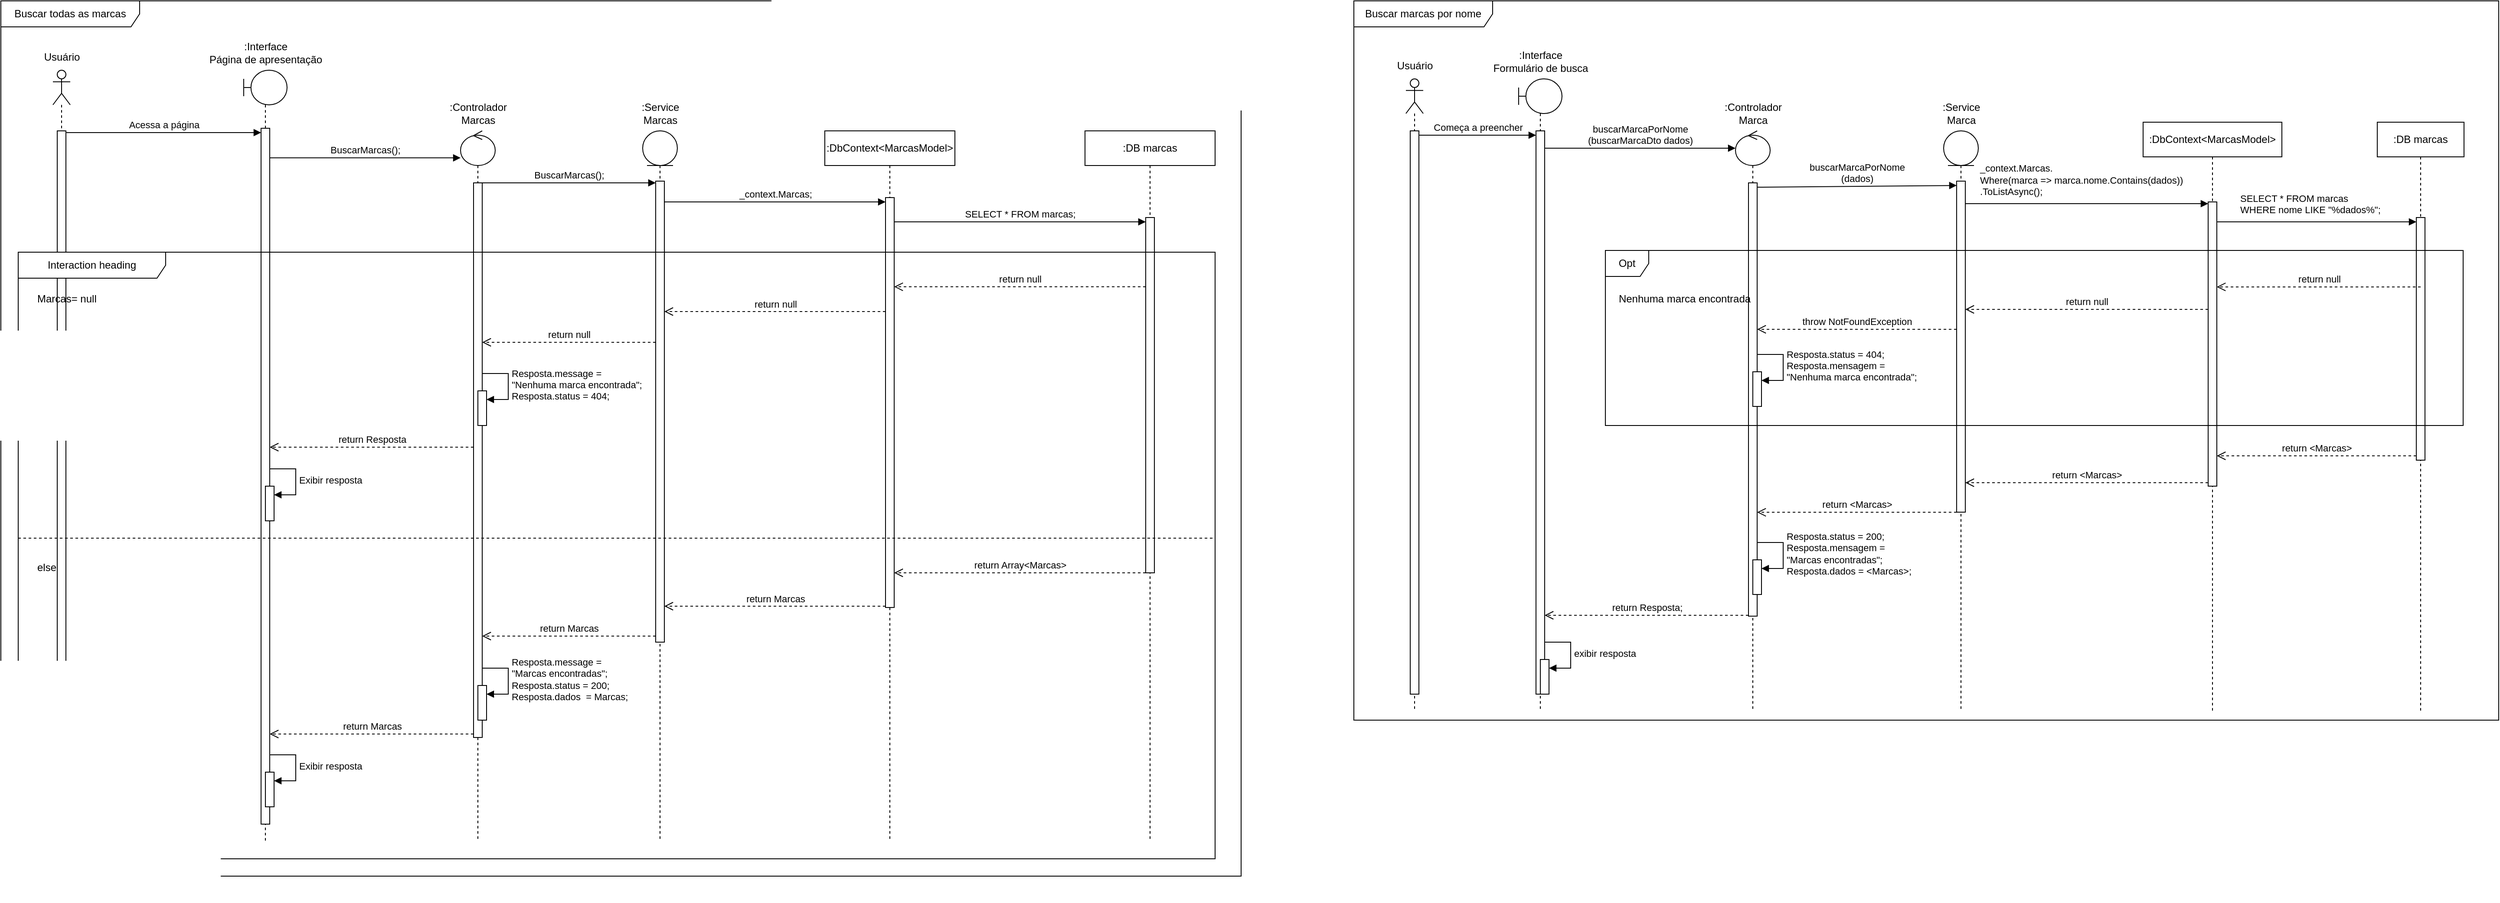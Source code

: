 <mxfile version="26.0.16">
  <diagram name="Page-1" id="2YBvvXClWsGukQMizWep">
    <mxGraphModel dx="1736" dy="1055" grid="1" gridSize="10" guides="1" tooltips="1" connect="1" arrows="1" fold="1" page="1" pageScale="1" pageWidth="850" pageHeight="1100" math="0" shadow="0">
      <root>
        <mxCell id="0" />
        <mxCell id="1" parent="0" />
        <mxCell id="F06PIi5OJ8OJ5BxMcxlW-1" value="Buscar todas as&lt;span style=&quot;background-color: transparent; color: light-dark(rgb(0, 0, 0), rgb(255, 255, 255));&quot;&gt;&amp;nbsp;marcas&lt;/span&gt;" style="shape=umlFrame;whiteSpace=wrap;html=1;pointerEvents=0;recursiveResize=0;container=1;collapsible=0;width=160;" parent="1" vertex="1">
          <mxGeometry x="40" y="40" width="1430" height="1010" as="geometry" />
        </mxCell>
        <mxCell id="F06PIi5OJ8OJ5BxMcxlW-4" value="" style="group" parent="F06PIi5OJ8OJ5BxMcxlW-1" vertex="1" connectable="0">
          <mxGeometry x="40" y="50" width="1380" height="990" as="geometry" />
        </mxCell>
        <mxCell id="F06PIi5OJ8OJ5BxMcxlW-2" value="" style="shape=umlLifeline;perimeter=lifelinePerimeter;whiteSpace=wrap;html=1;container=1;dropTarget=0;collapsible=0;recursiveResize=0;outlineConnect=0;portConstraint=eastwest;newEdgeStyle={&quot;curved&quot;:0,&quot;rounded&quot;:0};participant=umlActor;" parent="F06PIi5OJ8OJ5BxMcxlW-4" vertex="1">
          <mxGeometry x="20" y="30" width="20" height="890" as="geometry" />
        </mxCell>
        <mxCell id="LXZxsmRvjfErrFgQ1Okr-4" value="" style="html=1;points=[[0,0,0,0,5],[0,1,0,0,-5],[1,0,0,0,5],[1,1,0,0,-5]];perimeter=orthogonalPerimeter;outlineConnect=0;targetShapes=umlLifeline;portConstraint=eastwest;newEdgeStyle={&quot;curved&quot;:0,&quot;rounded&quot;:0};" parent="F06PIi5OJ8OJ5BxMcxlW-2" vertex="1">
          <mxGeometry x="5" y="70" width="10" height="800" as="geometry" />
        </mxCell>
        <mxCell id="F06PIi5OJ8OJ5BxMcxlW-3" value="Usuário" style="text;html=1;align=center;verticalAlign=middle;resizable=0;points=[];autosize=1;strokeColor=none;fillColor=none;" parent="F06PIi5OJ8OJ5BxMcxlW-4" vertex="1">
          <mxGeometry width="60" height="30" as="geometry" />
        </mxCell>
        <mxCell id="F06PIi5OJ8OJ5BxMcxlW-7" value="" style="group" parent="F06PIi5OJ8OJ5BxMcxlW-1" vertex="1" connectable="0">
          <mxGeometry x="230" y="40" width="150" height="1000" as="geometry" />
        </mxCell>
        <mxCell id="F06PIi5OJ8OJ5BxMcxlW-5" value="" style="shape=umlLifeline;perimeter=lifelinePerimeter;whiteSpace=wrap;html=1;container=1;dropTarget=0;collapsible=0;recursiveResize=0;outlineConnect=0;portConstraint=eastwest;newEdgeStyle={&quot;curved&quot;:0,&quot;rounded&quot;:0};participant=umlBoundary;" parent="F06PIi5OJ8OJ5BxMcxlW-7" vertex="1">
          <mxGeometry x="50" y="40" width="50" height="890" as="geometry" />
        </mxCell>
        <mxCell id="LXZxsmRvjfErrFgQ1Okr-1" value="" style="html=1;points=[[0,0,0,0,5],[0,1,0,0,-5],[1,0,0,0,5],[1,1,0,0,-5]];perimeter=orthogonalPerimeter;outlineConnect=0;targetShapes=umlLifeline;portConstraint=eastwest;newEdgeStyle={&quot;curved&quot;:0,&quot;rounded&quot;:0};" parent="F06PIi5OJ8OJ5BxMcxlW-5" vertex="1">
          <mxGeometry x="20" y="67" width="10" height="803" as="geometry" />
        </mxCell>
        <mxCell id="F06PIi5OJ8OJ5BxMcxlW-6" value=":Interface&lt;div&gt;Página de apresentação&lt;/div&gt;" style="text;html=1;align=center;verticalAlign=middle;resizable=0;points=[];autosize=1;strokeColor=none;fillColor=none;" parent="F06PIi5OJ8OJ5BxMcxlW-7" vertex="1">
          <mxGeometry width="150" height="40" as="geometry" />
        </mxCell>
        <mxCell id="m9mKvb3jiyuw4knPAqn1-3" value="" style="group" parent="F06PIi5OJ8OJ5BxMcxlW-1" vertex="1" connectable="0">
          <mxGeometry x="505" y="110" width="90" height="930" as="geometry" />
        </mxCell>
        <mxCell id="m9mKvb3jiyuw4knPAqn1-1" value="" style="shape=umlLifeline;perimeter=lifelinePerimeter;whiteSpace=wrap;html=1;container=1;dropTarget=0;collapsible=0;recursiveResize=0;outlineConnect=0;portConstraint=eastwest;newEdgeStyle={&quot;curved&quot;:0,&quot;rounded&quot;:0};participant=umlControl;" parent="m9mKvb3jiyuw4knPAqn1-3" vertex="1">
          <mxGeometry x="25" y="40" width="40" height="820" as="geometry" />
        </mxCell>
        <mxCell id="LXZxsmRvjfErrFgQ1Okr-25" value="" style="html=1;points=[[0,0,0,0,5],[0,1,0,0,-5],[1,0,0,0,5],[1,1,0,0,-5]];perimeter=orthogonalPerimeter;outlineConnect=0;targetShapes=umlLifeline;portConstraint=eastwest;newEdgeStyle={&quot;curved&quot;:0,&quot;rounded&quot;:0};" parent="m9mKvb3jiyuw4knPAqn1-1" vertex="1">
          <mxGeometry x="15" y="60" width="10" height="640" as="geometry" />
        </mxCell>
        <mxCell id="m9mKvb3jiyuw4knPAqn1-2" value=":Controlador&lt;div&gt;Marcas&lt;/div&gt;" style="text;html=1;align=center;verticalAlign=middle;resizable=0;points=[];autosize=1;strokeColor=none;fillColor=none;" parent="m9mKvb3jiyuw4knPAqn1-3" vertex="1">
          <mxGeometry width="90" height="40" as="geometry" />
        </mxCell>
        <mxCell id="LXZxsmRvjfErrFgQ1Okr-60" value="" style="html=1;points=[[0,0,0,0,5],[0,1,0,0,-5],[1,0,0,0,5],[1,1,0,0,-5]];perimeter=orthogonalPerimeter;outlineConnect=0;targetShapes=umlLifeline;portConstraint=eastwest;newEdgeStyle={&quot;curved&quot;:0,&quot;rounded&quot;:0};" parent="m9mKvb3jiyuw4knPAqn1-3" vertex="1">
          <mxGeometry x="45" y="680" width="10" height="40" as="geometry" />
        </mxCell>
        <mxCell id="LXZxsmRvjfErrFgQ1Okr-61" value="Resposta.message =&amp;nbsp;&lt;div&gt;&quot;Marcas encontradas&quot;;&lt;/div&gt;&lt;div&gt;Resposta.status = 200;&lt;/div&gt;&lt;div&gt;Resposta.dados&amp;nbsp; = Marcas;&lt;/div&gt;" style="html=1;align=left;spacingLeft=2;endArrow=block;rounded=0;edgeStyle=orthogonalEdgeStyle;curved=0;rounded=0;" parent="m9mKvb3jiyuw4knPAqn1-3" target="LXZxsmRvjfErrFgQ1Okr-60" edge="1">
          <mxGeometry relative="1" as="geometry">
            <mxPoint x="50" y="660" as="sourcePoint" />
            <Array as="points">
              <mxPoint x="80" y="690" />
            </Array>
          </mxGeometry>
        </mxCell>
        <mxCell id="LXZxsmRvjfErrFgQ1Okr-2" value="Acessa a página" style="html=1;verticalAlign=bottom;endArrow=block;curved=0;rounded=0;entryX=0;entryY=0;entryDx=0;entryDy=5;" parent="F06PIi5OJ8OJ5BxMcxlW-1" source="LXZxsmRvjfErrFgQ1Okr-4" target="LXZxsmRvjfErrFgQ1Okr-1" edge="1">
          <mxGeometry relative="1" as="geometry">
            <mxPoint x="230" y="195" as="sourcePoint" />
          </mxGeometry>
        </mxCell>
        <mxCell id="LXZxsmRvjfErrFgQ1Okr-5" value="" style="group" parent="F06PIi5OJ8OJ5BxMcxlW-1" vertex="1" connectable="0">
          <mxGeometry x="725" y="110" width="70" height="930" as="geometry" />
        </mxCell>
        <mxCell id="m9mKvb3jiyuw4knPAqn1-4" value="" style="shape=umlLifeline;perimeter=lifelinePerimeter;whiteSpace=wrap;html=1;container=1;dropTarget=0;collapsible=0;recursiveResize=0;outlineConnect=0;portConstraint=eastwest;newEdgeStyle={&quot;curved&quot;:0,&quot;rounded&quot;:0};participant=umlEntity;" parent="LXZxsmRvjfErrFgQ1Okr-5" vertex="1">
          <mxGeometry x="15" y="40" width="40" height="820" as="geometry" />
        </mxCell>
        <mxCell id="LXZxsmRvjfErrFgQ1Okr-28" value="" style="html=1;points=[[0,0,0,0,5],[0,1,0,0,-5],[1,0,0,0,5],[1,1,0,0,-5]];perimeter=orthogonalPerimeter;outlineConnect=0;targetShapes=umlLifeline;portConstraint=eastwest;newEdgeStyle={&quot;curved&quot;:0,&quot;rounded&quot;:0};" parent="m9mKvb3jiyuw4knPAqn1-4" vertex="1">
          <mxGeometry x="15" y="58" width="10" height="532" as="geometry" />
        </mxCell>
        <mxCell id="m9mKvb3jiyuw4knPAqn1-5" value=":Service&lt;div&gt;Marcas&lt;/div&gt;" style="text;html=1;align=center;verticalAlign=middle;resizable=0;points=[];autosize=1;strokeColor=none;fillColor=none;" parent="LXZxsmRvjfErrFgQ1Okr-5" vertex="1">
          <mxGeometry width="70" height="40" as="geometry" />
        </mxCell>
        <mxCell id="LXZxsmRvjfErrFgQ1Okr-6" value=":DbContext&amp;lt;MarcasModel&amp;gt;" style="shape=umlLifeline;perimeter=lifelinePerimeter;whiteSpace=wrap;html=1;container=1;dropTarget=0;collapsible=0;recursiveResize=0;outlineConnect=0;portConstraint=eastwest;newEdgeStyle={&quot;curved&quot;:0,&quot;rounded&quot;:0};size=40;" parent="F06PIi5OJ8OJ5BxMcxlW-1" vertex="1">
          <mxGeometry x="950" y="150" width="150" height="820" as="geometry" />
        </mxCell>
        <mxCell id="LXZxsmRvjfErrFgQ1Okr-31" value="" style="html=1;points=[[0,0,0,0,5],[0,1,0,0,-5],[1,0,0,0,5],[1,1,0,0,-5]];perimeter=orthogonalPerimeter;outlineConnect=0;targetShapes=umlLifeline;portConstraint=eastwest;newEdgeStyle={&quot;curved&quot;:0,&quot;rounded&quot;:0};" parent="LXZxsmRvjfErrFgQ1Okr-6" vertex="1">
          <mxGeometry x="70" y="77" width="10" height="473" as="geometry" />
        </mxCell>
        <mxCell id="LXZxsmRvjfErrFgQ1Okr-24" value=":DB marcas" style="shape=umlLifeline;perimeter=lifelinePerimeter;whiteSpace=wrap;html=1;container=1;dropTarget=0;collapsible=0;recursiveResize=0;outlineConnect=0;portConstraint=eastwest;newEdgeStyle={&quot;curved&quot;:0,&quot;rounded&quot;:0};size=40;" parent="F06PIi5OJ8OJ5BxMcxlW-1" vertex="1">
          <mxGeometry x="1250" y="150" width="150" height="820" as="geometry" />
        </mxCell>
        <mxCell id="LXZxsmRvjfErrFgQ1Okr-34" value="" style="html=1;points=[[0,0,0,0,5],[0,1,0,0,-5],[1,0,0,0,5],[1,1,0,0,-5]];perimeter=orthogonalPerimeter;outlineConnect=0;targetShapes=umlLifeline;portConstraint=eastwest;newEdgeStyle={&quot;curved&quot;:0,&quot;rounded&quot;:0};" parent="LXZxsmRvjfErrFgQ1Okr-24" vertex="1">
          <mxGeometry x="70" y="100" width="10" height="410" as="geometry" />
        </mxCell>
        <mxCell id="LXZxsmRvjfErrFgQ1Okr-26" value="BuscarMarcas();" style="html=1;verticalAlign=bottom;endArrow=block;curved=0;rounded=0;entryX=0;entryY=0.038;entryDx=0;entryDy=0;entryPerimeter=0;" parent="F06PIi5OJ8OJ5BxMcxlW-1" source="LXZxsmRvjfErrFgQ1Okr-1" target="m9mKvb3jiyuw4knPAqn1-1" edge="1">
          <mxGeometry relative="1" as="geometry">
            <mxPoint x="475" y="175" as="sourcePoint" />
            <mxPoint x="410" y="175" as="targetPoint" />
          </mxGeometry>
        </mxCell>
        <mxCell id="LXZxsmRvjfErrFgQ1Okr-29" value="BuscarMarcas();" style="html=1;verticalAlign=bottom;endArrow=block;curved=0;rounded=0;entryX=0;entryY=0;entryDx=0;entryDy=5;" parent="F06PIi5OJ8OJ5BxMcxlW-1" edge="1">
          <mxGeometry relative="1" as="geometry">
            <mxPoint x="555" y="210" as="sourcePoint" />
            <mxPoint x="755" y="210" as="targetPoint" />
          </mxGeometry>
        </mxCell>
        <mxCell id="LXZxsmRvjfErrFgQ1Okr-32" value="_context.Marcas;" style="html=1;verticalAlign=bottom;endArrow=block;curved=0;rounded=0;entryX=0;entryY=0;entryDx=0;entryDy=5;" parent="F06PIi5OJ8OJ5BxMcxlW-1" source="LXZxsmRvjfErrFgQ1Okr-28" target="LXZxsmRvjfErrFgQ1Okr-31" edge="1">
          <mxGeometry relative="1" as="geometry">
            <mxPoint x="990" y="232" as="sourcePoint" />
          </mxGeometry>
        </mxCell>
        <mxCell id="LXZxsmRvjfErrFgQ1Okr-35" value="SELECT * FROM marcas;" style="html=1;verticalAlign=bottom;endArrow=block;curved=0;rounded=0;entryX=0;entryY=0;entryDx=0;entryDy=5;" parent="F06PIi5OJ8OJ5BxMcxlW-1" source="LXZxsmRvjfErrFgQ1Okr-31" target="LXZxsmRvjfErrFgQ1Okr-34" edge="1">
          <mxGeometry relative="1" as="geometry">
            <mxPoint x="1360" y="255" as="sourcePoint" />
          </mxGeometry>
        </mxCell>
        <mxCell id="LXZxsmRvjfErrFgQ1Okr-42" value="return null" style="html=1;verticalAlign=bottom;endArrow=open;dashed=1;endSize=8;curved=0;rounded=0;exitX=0;exitY=0.233;exitDx=0;exitDy=0;exitPerimeter=0;" parent="F06PIi5OJ8OJ5BxMcxlW-1" edge="1">
          <mxGeometry relative="1" as="geometry">
            <mxPoint x="1320" y="329.9" as="sourcePoint" />
            <mxPoint x="1030" y="329.9" as="targetPoint" />
            <mxPoint as="offset" />
          </mxGeometry>
        </mxCell>
        <mxCell id="LXZxsmRvjfErrFgQ1Okr-43" value="return null" style="html=1;verticalAlign=bottom;endArrow=open;dashed=1;endSize=8;curved=0;rounded=0;" parent="F06PIi5OJ8OJ5BxMcxlW-1" edge="1">
          <mxGeometry relative="1" as="geometry">
            <mxPoint x="1020.0" y="358.5" as="sourcePoint" />
            <mxPoint x="765.0" y="358.5" as="targetPoint" />
          </mxGeometry>
        </mxCell>
        <mxCell id="LXZxsmRvjfErrFgQ1Okr-44" value="return null" style="html=1;verticalAlign=bottom;endArrow=open;dashed=1;endSize=8;curved=0;rounded=0;" parent="F06PIi5OJ8OJ5BxMcxlW-1" edge="1">
          <mxGeometry relative="1" as="geometry">
            <mxPoint x="755" y="394" as="sourcePoint" />
            <mxPoint x="555" y="394" as="targetPoint" />
          </mxGeometry>
        </mxCell>
        <mxCell id="LXZxsmRvjfErrFgQ1Okr-47" value="Interaction heading" style="shape=umlFrame;whiteSpace=wrap;html=1;pointerEvents=0;recursiveResize=0;container=1;collapsible=0;width=170;" parent="F06PIi5OJ8OJ5BxMcxlW-1" vertex="1">
          <mxGeometry x="20" y="290" width="1380" height="700" as="geometry" />
        </mxCell>
        <mxCell id="LXZxsmRvjfErrFgQ1Okr-48" value="Marcas= null" style="text;html=1;" parent="LXZxsmRvjfErrFgQ1Okr-47" vertex="1">
          <mxGeometry width="100" height="20" relative="1" as="geometry">
            <mxPoint x="20" y="40" as="offset" />
          </mxGeometry>
        </mxCell>
        <mxCell id="LXZxsmRvjfErrFgQ1Okr-49" value="else" style="line;strokeWidth=1;dashed=1;labelPosition=center;verticalLabelPosition=bottom;align=left;verticalAlign=top;spacingLeft=20;spacingTop=15;html=1;whiteSpace=wrap;" parent="LXZxsmRvjfErrFgQ1Okr-47" vertex="1">
          <mxGeometry y="325" width="1380" height="10" as="geometry" />
        </mxCell>
        <mxCell id="LXZxsmRvjfErrFgQ1Okr-50" value="" style="html=1;points=[[0,0,0,0,5],[0,1,0,0,-5],[1,0,0,0,5],[1,1,0,0,-5]];perimeter=orthogonalPerimeter;outlineConnect=0;targetShapes=umlLifeline;portConstraint=eastwest;newEdgeStyle={&quot;curved&quot;:0,&quot;rounded&quot;:0};" parent="LXZxsmRvjfErrFgQ1Okr-47" vertex="1">
          <mxGeometry x="530" y="160" width="10" height="40" as="geometry" />
        </mxCell>
        <mxCell id="LXZxsmRvjfErrFgQ1Okr-51" value="Resposta.message =&lt;div&gt;&quot;Nenhuma marca encontrada&quot;;&lt;/div&gt;&lt;div&gt;Resposta.status = 404;&lt;/div&gt;" style="html=1;align=left;spacingLeft=2;endArrow=block;rounded=0;edgeStyle=orthogonalEdgeStyle;curved=0;rounded=0;" parent="LXZxsmRvjfErrFgQ1Okr-47" target="LXZxsmRvjfErrFgQ1Okr-50" edge="1">
          <mxGeometry relative="1" as="geometry">
            <mxPoint x="535" y="140" as="sourcePoint" />
            <Array as="points">
              <mxPoint x="565" y="170" />
            </Array>
          </mxGeometry>
        </mxCell>
        <mxCell id="LXZxsmRvjfErrFgQ1Okr-54" value="" style="html=1;points=[[0,0,0,0,5],[0,1,0,0,-5],[1,0,0,0,5],[1,1,0,0,-5]];perimeter=orthogonalPerimeter;outlineConnect=0;targetShapes=umlLifeline;portConstraint=eastwest;newEdgeStyle={&quot;curved&quot;:0,&quot;rounded&quot;:0};" parent="LXZxsmRvjfErrFgQ1Okr-47" vertex="1">
          <mxGeometry x="285" y="270" width="10" height="40" as="geometry" />
        </mxCell>
        <mxCell id="LXZxsmRvjfErrFgQ1Okr-55" value="Exibir resposta" style="html=1;align=left;spacingLeft=2;endArrow=block;rounded=0;edgeStyle=orthogonalEdgeStyle;curved=0;rounded=0;" parent="LXZxsmRvjfErrFgQ1Okr-47" target="LXZxsmRvjfErrFgQ1Okr-54" edge="1">
          <mxGeometry relative="1" as="geometry">
            <mxPoint x="290" y="250" as="sourcePoint" />
            <Array as="points">
              <mxPoint x="320" y="280" />
            </Array>
          </mxGeometry>
        </mxCell>
        <mxCell id="7OfbXGPxq7BBRbcCF2gW-1" value="" style="html=1;points=[[0,0,0,0,5],[0,1,0,0,-5],[1,0,0,0,5],[1,1,0,0,-5]];perimeter=orthogonalPerimeter;outlineConnect=0;targetShapes=umlLifeline;portConstraint=eastwest;newEdgeStyle={&quot;curved&quot;:0,&quot;rounded&quot;:0};" vertex="1" parent="LXZxsmRvjfErrFgQ1Okr-47">
          <mxGeometry x="285" y="600" width="10" height="40" as="geometry" />
        </mxCell>
        <mxCell id="7OfbXGPxq7BBRbcCF2gW-2" value="Exibir resposta" style="html=1;align=left;spacingLeft=2;endArrow=block;rounded=0;edgeStyle=orthogonalEdgeStyle;curved=0;rounded=0;" edge="1" target="7OfbXGPxq7BBRbcCF2gW-1" parent="LXZxsmRvjfErrFgQ1Okr-47">
          <mxGeometry relative="1" as="geometry">
            <mxPoint x="290" y="580" as="sourcePoint" />
            <Array as="points">
              <mxPoint x="320" y="610" />
            </Array>
          </mxGeometry>
        </mxCell>
        <mxCell id="LXZxsmRvjfErrFgQ1Okr-53" value="return Resposta" style="html=1;verticalAlign=bottom;endArrow=open;dashed=1;endSize=8;curved=0;rounded=0;" parent="F06PIi5OJ8OJ5BxMcxlW-1" edge="1">
          <mxGeometry relative="1" as="geometry">
            <mxPoint x="545" y="515.0" as="sourcePoint" />
            <mxPoint x="310" y="515.0" as="targetPoint" />
          </mxGeometry>
        </mxCell>
        <mxCell id="LXZxsmRvjfErrFgQ1Okr-56" value="return Array&amp;lt;Marcas&amp;gt;" style="html=1;verticalAlign=bottom;endArrow=open;dashed=1;endSize=8;curved=0;rounded=0;" parent="F06PIi5OJ8OJ5BxMcxlW-1" edge="1">
          <mxGeometry relative="1" as="geometry">
            <mxPoint x="1320" y="660" as="sourcePoint" />
            <mxPoint x="1030" y="660" as="targetPoint" />
          </mxGeometry>
        </mxCell>
        <mxCell id="LXZxsmRvjfErrFgQ1Okr-57" value="return Marcas" style="html=1;verticalAlign=bottom;endArrow=open;dashed=1;endSize=8;curved=0;rounded=0;" parent="F06PIi5OJ8OJ5BxMcxlW-1" edge="1">
          <mxGeometry relative="1" as="geometry">
            <mxPoint x="1020" y="698.5" as="sourcePoint" />
            <mxPoint x="765" y="698.5" as="targetPoint" />
          </mxGeometry>
        </mxCell>
        <mxCell id="LXZxsmRvjfErrFgQ1Okr-58" value="return Marcas" style="html=1;verticalAlign=bottom;endArrow=open;dashed=1;endSize=8;curved=0;rounded=0;" parent="F06PIi5OJ8OJ5BxMcxlW-1" edge="1">
          <mxGeometry relative="1" as="geometry">
            <mxPoint x="755" y="733" as="sourcePoint" />
            <mxPoint x="555" y="733" as="targetPoint" />
          </mxGeometry>
        </mxCell>
        <mxCell id="LXZxsmRvjfErrFgQ1Okr-59" value="return Marcas" style="html=1;verticalAlign=bottom;endArrow=open;dashed=1;endSize=8;curved=0;rounded=0;" parent="F06PIi5OJ8OJ5BxMcxlW-1" edge="1">
          <mxGeometry relative="1" as="geometry">
            <mxPoint x="545" y="846" as="sourcePoint" />
            <mxPoint x="310" y="846" as="targetPoint" />
          </mxGeometry>
        </mxCell>
        <mxCell id="7OfbXGPxq7BBRbcCF2gW-4" value="Buscar marcas por nome" style="shape=umlFrame;whiteSpace=wrap;html=1;pointerEvents=0;recursiveResize=0;container=1;collapsible=0;width=160;" vertex="1" parent="1">
          <mxGeometry x="1600" y="40" width="1320" height="830" as="geometry" />
        </mxCell>
        <mxCell id="7OfbXGPxq7BBRbcCF2gW-7" value="" style="group" vertex="1" connectable="0" parent="7OfbXGPxq7BBRbcCF2gW-4">
          <mxGeometry x="40" y="60" width="60" height="910" as="geometry" />
        </mxCell>
        <mxCell id="7OfbXGPxq7BBRbcCF2gW-5" value="" style="shape=umlLifeline;perimeter=lifelinePerimeter;whiteSpace=wrap;html=1;container=1;dropTarget=0;collapsible=0;recursiveResize=0;outlineConnect=0;portConstraint=eastwest;newEdgeStyle={&quot;curved&quot;:0,&quot;rounded&quot;:0};participant=umlActor;" vertex="1" parent="7OfbXGPxq7BBRbcCF2gW-7">
          <mxGeometry x="20" y="30" width="20" height="730" as="geometry" />
        </mxCell>
        <mxCell id="7OfbXGPxq7BBRbcCF2gW-14" value="" style="html=1;points=[[0,0,0,0,5],[0,1,0,0,-5],[1,0,0,0,5],[1,1,0,0,-5]];perimeter=orthogonalPerimeter;outlineConnect=0;targetShapes=umlLifeline;portConstraint=eastwest;newEdgeStyle={&quot;curved&quot;:0,&quot;rounded&quot;:0};" vertex="1" parent="7OfbXGPxq7BBRbcCF2gW-5">
          <mxGeometry x="5" y="60" width="10" height="650" as="geometry" />
        </mxCell>
        <mxCell id="7OfbXGPxq7BBRbcCF2gW-6" value="Usuário" style="text;html=1;align=center;verticalAlign=middle;resizable=0;points=[];autosize=1;strokeColor=none;fillColor=none;" vertex="1" parent="7OfbXGPxq7BBRbcCF2gW-7">
          <mxGeometry width="60" height="30" as="geometry" />
        </mxCell>
        <mxCell id="7OfbXGPxq7BBRbcCF2gW-10" value="" style="group" vertex="1" connectable="0" parent="7OfbXGPxq7BBRbcCF2gW-4">
          <mxGeometry x="150" y="50" width="130" height="920" as="geometry" />
        </mxCell>
        <mxCell id="7OfbXGPxq7BBRbcCF2gW-8" value="" style="shape=umlLifeline;perimeter=lifelinePerimeter;whiteSpace=wrap;html=1;container=1;dropTarget=0;collapsible=0;recursiveResize=0;outlineConnect=0;portConstraint=eastwest;newEdgeStyle={&quot;curved&quot;:0,&quot;rounded&quot;:0};participant=umlBoundary;" vertex="1" parent="7OfbXGPxq7BBRbcCF2gW-10">
          <mxGeometry x="40" y="40" width="50" height="730" as="geometry" />
        </mxCell>
        <mxCell id="7OfbXGPxq7BBRbcCF2gW-11" value="" style="html=1;points=[[0,0,0,0,5],[0,1,0,0,-5],[1,0,0,0,5],[1,1,0,0,-5]];perimeter=orthogonalPerimeter;outlineConnect=0;targetShapes=umlLifeline;portConstraint=eastwest;newEdgeStyle={&quot;curved&quot;:0,&quot;rounded&quot;:0};" vertex="1" parent="7OfbXGPxq7BBRbcCF2gW-8">
          <mxGeometry x="20" y="60" width="10" height="650" as="geometry" />
        </mxCell>
        <mxCell id="7OfbXGPxq7BBRbcCF2gW-58" value="" style="html=1;points=[[0,0,0,0,5],[0,1,0,0,-5],[1,0,0,0,5],[1,1,0,0,-5]];perimeter=orthogonalPerimeter;outlineConnect=0;targetShapes=umlLifeline;portConstraint=eastwest;newEdgeStyle={&quot;curved&quot;:0,&quot;rounded&quot;:0};" vertex="1" parent="7OfbXGPxq7BBRbcCF2gW-8">
          <mxGeometry x="25" y="670" width="10" height="40" as="geometry" />
        </mxCell>
        <mxCell id="7OfbXGPxq7BBRbcCF2gW-59" value="exibir resposta" style="html=1;align=left;spacingLeft=2;endArrow=block;rounded=0;edgeStyle=orthogonalEdgeStyle;curved=0;rounded=0;" edge="1" target="7OfbXGPxq7BBRbcCF2gW-58" parent="7OfbXGPxq7BBRbcCF2gW-8">
          <mxGeometry relative="1" as="geometry">
            <mxPoint x="30" y="650" as="sourcePoint" />
            <Array as="points">
              <mxPoint x="60" y="680" />
            </Array>
          </mxGeometry>
        </mxCell>
        <mxCell id="7OfbXGPxq7BBRbcCF2gW-9" value=":Interface&lt;div&gt;Formulário de busca&lt;/div&gt;" style="text;html=1;align=center;verticalAlign=middle;resizable=0;points=[];autosize=1;strokeColor=none;fillColor=none;" vertex="1" parent="7OfbXGPxq7BBRbcCF2gW-10">
          <mxGeometry width="130" height="40" as="geometry" />
        </mxCell>
        <mxCell id="7OfbXGPxq7BBRbcCF2gW-12" value="Começa a preencher" style="html=1;verticalAlign=bottom;endArrow=block;curved=0;rounded=0;entryX=0;entryY=0;entryDx=0;entryDy=5;" edge="1" target="7OfbXGPxq7BBRbcCF2gW-11" parent="7OfbXGPxq7BBRbcCF2gW-4" source="7OfbXGPxq7BBRbcCF2gW-14">
          <mxGeometry relative="1" as="geometry">
            <mxPoint x="140" y="155" as="sourcePoint" />
          </mxGeometry>
        </mxCell>
        <mxCell id="7OfbXGPxq7BBRbcCF2gW-17" value="" style="group" vertex="1" connectable="0" parent="7OfbXGPxq7BBRbcCF2gW-4">
          <mxGeometry x="415" y="110" width="90" height="860" as="geometry" />
        </mxCell>
        <mxCell id="7OfbXGPxq7BBRbcCF2gW-15" value="" style="shape=umlLifeline;perimeter=lifelinePerimeter;whiteSpace=wrap;html=1;container=1;dropTarget=0;collapsible=0;recursiveResize=0;outlineConnect=0;portConstraint=eastwest;newEdgeStyle={&quot;curved&quot;:0,&quot;rounded&quot;:0};participant=umlControl;" vertex="1" parent="7OfbXGPxq7BBRbcCF2gW-17">
          <mxGeometry x="25" y="40" width="40" height="670" as="geometry" />
        </mxCell>
        <mxCell id="7OfbXGPxq7BBRbcCF2gW-22" value="" style="html=1;points=[[0,0,0,0,5],[0,1,0,0,-5],[1,0,0,0,5],[1,1,0,0,-5]];perimeter=orthogonalPerimeter;outlineConnect=0;targetShapes=umlLifeline;portConstraint=eastwest;newEdgeStyle={&quot;curved&quot;:0,&quot;rounded&quot;:0};" vertex="1" parent="7OfbXGPxq7BBRbcCF2gW-15">
          <mxGeometry x="15" y="60" width="10" height="500" as="geometry" />
        </mxCell>
        <mxCell id="7OfbXGPxq7BBRbcCF2gW-55" value="" style="html=1;points=[[0,0,0,0,5],[0,1,0,0,-5],[1,0,0,0,5],[1,1,0,0,-5]];perimeter=orthogonalPerimeter;outlineConnect=0;targetShapes=umlLifeline;portConstraint=eastwest;newEdgeStyle={&quot;curved&quot;:0,&quot;rounded&quot;:0};" vertex="1" parent="7OfbXGPxq7BBRbcCF2gW-15">
          <mxGeometry x="20" y="495" width="10" height="40" as="geometry" />
        </mxCell>
        <mxCell id="7OfbXGPxq7BBRbcCF2gW-56" value="Resposta.status = 200;&lt;div&gt;Resposta.mensagem =&lt;/div&gt;&lt;div&gt;&quot;Marcas encontradas&quot;;&lt;/div&gt;&lt;div&gt;Resposta.dados = &amp;lt;Marcas&amp;gt;;&lt;/div&gt;" style="html=1;align=left;spacingLeft=2;endArrow=block;rounded=0;edgeStyle=orthogonalEdgeStyle;curved=0;rounded=0;" edge="1" target="7OfbXGPxq7BBRbcCF2gW-55" parent="7OfbXGPxq7BBRbcCF2gW-15">
          <mxGeometry relative="1" as="geometry">
            <mxPoint x="25" y="475" as="sourcePoint" />
            <Array as="points">
              <mxPoint x="55" y="505" />
            </Array>
          </mxGeometry>
        </mxCell>
        <mxCell id="7OfbXGPxq7BBRbcCF2gW-16" value=":Controlador&lt;div&gt;Marca&lt;/div&gt;" style="text;html=1;align=center;verticalAlign=middle;resizable=0;points=[];autosize=1;strokeColor=none;fillColor=none;" vertex="1" parent="7OfbXGPxq7BBRbcCF2gW-17">
          <mxGeometry width="90" height="40" as="geometry" />
        </mxCell>
        <mxCell id="7OfbXGPxq7BBRbcCF2gW-18" value="buscarMarcaPorNome&lt;div&gt;(buscarMarcaDto dados)&lt;/div&gt;" style="html=1;verticalAlign=bottom;endArrow=block;curved=0;rounded=0;" edge="1" parent="7OfbXGPxq7BBRbcCF2gW-4" source="7OfbXGPxq7BBRbcCF2gW-11">
          <mxGeometry width="80" relative="1" as="geometry">
            <mxPoint x="290" y="170" as="sourcePoint" />
            <mxPoint x="440" y="170" as="targetPoint" />
          </mxGeometry>
        </mxCell>
        <mxCell id="7OfbXGPxq7BBRbcCF2gW-21" value="" style="group" vertex="1" connectable="0" parent="7OfbXGPxq7BBRbcCF2gW-4">
          <mxGeometry x="665" y="110" width="70" height="860" as="geometry" />
        </mxCell>
        <mxCell id="7OfbXGPxq7BBRbcCF2gW-19" value="" style="shape=umlLifeline;perimeter=lifelinePerimeter;whiteSpace=wrap;html=1;container=1;dropTarget=0;collapsible=0;recursiveResize=0;outlineConnect=0;portConstraint=eastwest;newEdgeStyle={&quot;curved&quot;:0,&quot;rounded&quot;:0};participant=umlEntity;" vertex="1" parent="7OfbXGPxq7BBRbcCF2gW-21">
          <mxGeometry x="15" y="40" width="40" height="670" as="geometry" />
        </mxCell>
        <mxCell id="7OfbXGPxq7BBRbcCF2gW-23" value="" style="html=1;points=[[0,0,0,0,5],[0,1,0,0,-5],[1,0,0,0,5],[1,1,0,0,-5]];perimeter=orthogonalPerimeter;outlineConnect=0;targetShapes=umlLifeline;portConstraint=eastwest;newEdgeStyle={&quot;curved&quot;:0,&quot;rounded&quot;:0};" vertex="1" parent="7OfbXGPxq7BBRbcCF2gW-19">
          <mxGeometry x="15" y="58" width="10" height="382" as="geometry" />
        </mxCell>
        <mxCell id="7OfbXGPxq7BBRbcCF2gW-20" value=":Service&lt;div&gt;Marca&lt;/div&gt;" style="text;html=1;align=center;verticalAlign=middle;resizable=0;points=[];autosize=1;strokeColor=none;fillColor=none;" vertex="1" parent="7OfbXGPxq7BBRbcCF2gW-21">
          <mxGeometry width="70" height="40" as="geometry" />
        </mxCell>
        <mxCell id="7OfbXGPxq7BBRbcCF2gW-24" value="buscarMarcaPorNome&lt;div&gt;(dados)&lt;/div&gt;" style="html=1;verticalAlign=bottom;endArrow=block;curved=0;rounded=0;entryX=0;entryY=0;entryDx=0;entryDy=5;exitX=1;exitY=0;exitDx=0;exitDy=5;exitPerimeter=0;" edge="1" target="7OfbXGPxq7BBRbcCF2gW-23" parent="7OfbXGPxq7BBRbcCF2gW-4" source="7OfbXGPxq7BBRbcCF2gW-22">
          <mxGeometry relative="1" as="geometry">
            <mxPoint x="625" y="213" as="sourcePoint" />
          </mxGeometry>
        </mxCell>
        <mxCell id="7OfbXGPxq7BBRbcCF2gW-26" value=":DbContext&amp;lt;MarcasModel&amp;gt;" style="shape=umlLifeline;perimeter=lifelinePerimeter;whiteSpace=wrap;html=1;container=1;dropTarget=0;collapsible=0;recursiveResize=0;outlineConnect=0;portConstraint=eastwest;newEdgeStyle={&quot;curved&quot;:0,&quot;rounded&quot;:0};" vertex="1" parent="7OfbXGPxq7BBRbcCF2gW-4">
          <mxGeometry x="910" y="140" width="160" height="680" as="geometry" />
        </mxCell>
        <mxCell id="7OfbXGPxq7BBRbcCF2gW-27" value="" style="html=1;points=[[0,0,0,0,5],[0,1,0,0,-5],[1,0,0,0,5],[1,1,0,0,-5]];perimeter=orthogonalPerimeter;outlineConnect=0;targetShapes=umlLifeline;portConstraint=eastwest;newEdgeStyle={&quot;curved&quot;:0,&quot;rounded&quot;:0};" vertex="1" parent="7OfbXGPxq7BBRbcCF2gW-26">
          <mxGeometry x="75" y="92" width="10" height="328" as="geometry" />
        </mxCell>
        <mxCell id="7OfbXGPxq7BBRbcCF2gW-28" value="_context.Marcas.&lt;div&gt;Where(marca =&amp;gt; marca.nome.Contains(dados))&lt;/div&gt;&lt;div&gt;.ToListAsync();&lt;/div&gt;" style="html=1;verticalAlign=bottom;endArrow=block;curved=0;rounded=0;entryX=0;entryY=0;entryDx=0;entryDy=5;align=left;" edge="1" parent="7OfbXGPxq7BBRbcCF2gW-4">
          <mxGeometry x="-0.893" y="5" relative="1" as="geometry">
            <mxPoint x="705" y="234" as="sourcePoint" />
            <mxPoint x="985" y="234" as="targetPoint" />
            <mxPoint as="offset" />
          </mxGeometry>
        </mxCell>
        <mxCell id="7OfbXGPxq7BBRbcCF2gW-31" value=":DB marcas" style="shape=umlLifeline;perimeter=lifelinePerimeter;whiteSpace=wrap;html=1;container=1;dropTarget=0;collapsible=0;recursiveResize=0;outlineConnect=0;portConstraint=eastwest;newEdgeStyle={&quot;curved&quot;:0,&quot;rounded&quot;:0};" vertex="1" parent="7OfbXGPxq7BBRbcCF2gW-4">
          <mxGeometry x="1180" y="140" width="100" height="680" as="geometry" />
        </mxCell>
        <mxCell id="7OfbXGPxq7BBRbcCF2gW-34" value="" style="html=1;points=[[0,0,0,0,5],[0,1,0,0,-5],[1,0,0,0,5],[1,1,0,0,-5]];perimeter=orthogonalPerimeter;outlineConnect=0;targetShapes=umlLifeline;portConstraint=eastwest;newEdgeStyle={&quot;curved&quot;:0,&quot;rounded&quot;:0};" vertex="1" parent="7OfbXGPxq7BBRbcCF2gW-31">
          <mxGeometry x="45" y="110" width="10" height="280" as="geometry" />
        </mxCell>
        <mxCell id="7OfbXGPxq7BBRbcCF2gW-35" value="SELECT * FROM marcas&lt;div&gt;WHERE nome LIKE &quot;%dados%&quot;;&lt;/div&gt;" style="html=1;verticalAlign=bottom;endArrow=block;curved=0;rounded=0;entryX=0;entryY=0;entryDx=0;entryDy=5;align=left;" edge="1" target="7OfbXGPxq7BBRbcCF2gW-34" parent="7OfbXGPxq7BBRbcCF2gW-4" source="7OfbXGPxq7BBRbcCF2gW-27">
          <mxGeometry x="-0.788" y="5" relative="1" as="geometry">
            <mxPoint x="1255" y="255" as="sourcePoint" />
            <mxPoint as="offset" />
          </mxGeometry>
        </mxCell>
        <mxCell id="7OfbXGPxq7BBRbcCF2gW-44" value="Opt" style="shape=umlFrame;whiteSpace=wrap;html=1;pointerEvents=0;recursiveResize=0;container=1;collapsible=0;width=50;" vertex="1" parent="7OfbXGPxq7BBRbcCF2gW-4">
          <mxGeometry x="290" y="288" width="989" height="202" as="geometry" />
        </mxCell>
        <mxCell id="7OfbXGPxq7BBRbcCF2gW-45" value="Nenhuma marca encontrada" style="text;align=center;html=1;" vertex="1" parent="7OfbXGPxq7BBRbcCF2gW-44">
          <mxGeometry width="100" height="20" relative="1" as="geometry">
            <mxPoint x="41" y="42" as="offset" />
          </mxGeometry>
        </mxCell>
        <mxCell id="7OfbXGPxq7BBRbcCF2gW-49" value="" style="html=1;points=[[0,0,0,0,5],[0,1,0,0,-5],[1,0,0,0,5],[1,1,0,0,-5]];perimeter=orthogonalPerimeter;outlineConnect=0;targetShapes=umlLifeline;portConstraint=eastwest;newEdgeStyle={&quot;curved&quot;:0,&quot;rounded&quot;:0};" vertex="1" parent="7OfbXGPxq7BBRbcCF2gW-44">
          <mxGeometry x="170" y="140" width="10" height="40" as="geometry" />
        </mxCell>
        <mxCell id="7OfbXGPxq7BBRbcCF2gW-50" value="Resposta.status = 404;&lt;div&gt;Resposta.mensagem =&lt;/div&gt;&lt;div&gt;&quot;Nenhuma marca encontrada&quot;;&lt;/div&gt;" style="html=1;align=left;spacingLeft=2;endArrow=block;rounded=0;edgeStyle=orthogonalEdgeStyle;curved=0;rounded=0;" edge="1" target="7OfbXGPxq7BBRbcCF2gW-49" parent="7OfbXGPxq7BBRbcCF2gW-44">
          <mxGeometry relative="1" as="geometry">
            <mxPoint x="175" y="120" as="sourcePoint" />
            <Array as="points">
              <mxPoint x="205" y="150" />
            </Array>
          </mxGeometry>
        </mxCell>
        <mxCell id="7OfbXGPxq7BBRbcCF2gW-46" value="return null" style="html=1;verticalAlign=bottom;endArrow=open;dashed=1;endSize=8;curved=0;rounded=0;exitX=0.5;exitY=0.273;exitDx=0;exitDy=0;exitPerimeter=0;" edge="1" parent="7OfbXGPxq7BBRbcCF2gW-4">
          <mxGeometry relative="1" as="geometry">
            <mxPoint x="1230" y="330.09" as="sourcePoint" />
            <mxPoint x="995" y="330.09" as="targetPoint" />
          </mxGeometry>
        </mxCell>
        <mxCell id="7OfbXGPxq7BBRbcCF2gW-47" value="return null" style="html=1;verticalAlign=bottom;endArrow=open;dashed=1;endSize=8;curved=0;rounded=0;" edge="1" parent="7OfbXGPxq7BBRbcCF2gW-4">
          <mxGeometry relative="1" as="geometry">
            <mxPoint x="985" y="356" as="sourcePoint" />
            <mxPoint x="705" y="356" as="targetPoint" />
          </mxGeometry>
        </mxCell>
        <mxCell id="7OfbXGPxq7BBRbcCF2gW-48" value="throw NotFoundException" style="html=1;verticalAlign=bottom;endArrow=open;dashed=1;endSize=8;curved=0;rounded=0;" edge="1" parent="7OfbXGPxq7BBRbcCF2gW-4">
          <mxGeometry relative="1" as="geometry">
            <mxPoint x="695" y="379" as="sourcePoint" />
            <mxPoint x="465" y="379" as="targetPoint" />
          </mxGeometry>
        </mxCell>
        <mxCell id="7OfbXGPxq7BBRbcCF2gW-51" value="return &amp;lt;Marcas&amp;gt;" style="html=1;verticalAlign=bottom;endArrow=open;dashed=1;endSize=8;curved=0;rounded=0;" edge="1" parent="7OfbXGPxq7BBRbcCF2gW-4">
          <mxGeometry relative="1" as="geometry">
            <mxPoint x="1225" y="525" as="sourcePoint" />
            <mxPoint x="995" y="525" as="targetPoint" />
          </mxGeometry>
        </mxCell>
        <mxCell id="7OfbXGPxq7BBRbcCF2gW-52" value="return &amp;lt;Marcas&amp;gt;" style="html=1;verticalAlign=bottom;endArrow=open;dashed=1;endSize=8;curved=0;rounded=0;" edge="1" parent="7OfbXGPxq7BBRbcCF2gW-4">
          <mxGeometry relative="1" as="geometry">
            <mxPoint x="985" y="556" as="sourcePoint" />
            <mxPoint x="705" y="556" as="targetPoint" />
          </mxGeometry>
        </mxCell>
        <mxCell id="7OfbXGPxq7BBRbcCF2gW-53" value="return &amp;lt;Marcas&amp;gt;" style="html=1;verticalAlign=bottom;endArrow=open;dashed=1;endSize=8;curved=0;rounded=0;" edge="1" parent="7OfbXGPxq7BBRbcCF2gW-4" target="7OfbXGPxq7BBRbcCF2gW-22">
          <mxGeometry relative="1" as="geometry">
            <mxPoint x="695" y="590.15" as="sourcePoint" />
            <mxPoint x="470" y="590.15" as="targetPoint" />
          </mxGeometry>
        </mxCell>
        <mxCell id="7OfbXGPxq7BBRbcCF2gW-57" value="return Resposta;" style="html=1;verticalAlign=bottom;endArrow=open;dashed=1;endSize=8;curved=0;rounded=0;" edge="1" parent="7OfbXGPxq7BBRbcCF2gW-4">
          <mxGeometry relative="1" as="geometry">
            <mxPoint x="455" y="709" as="sourcePoint" />
            <mxPoint x="220" y="709" as="targetPoint" />
          </mxGeometry>
        </mxCell>
      </root>
    </mxGraphModel>
  </diagram>
</mxfile>
